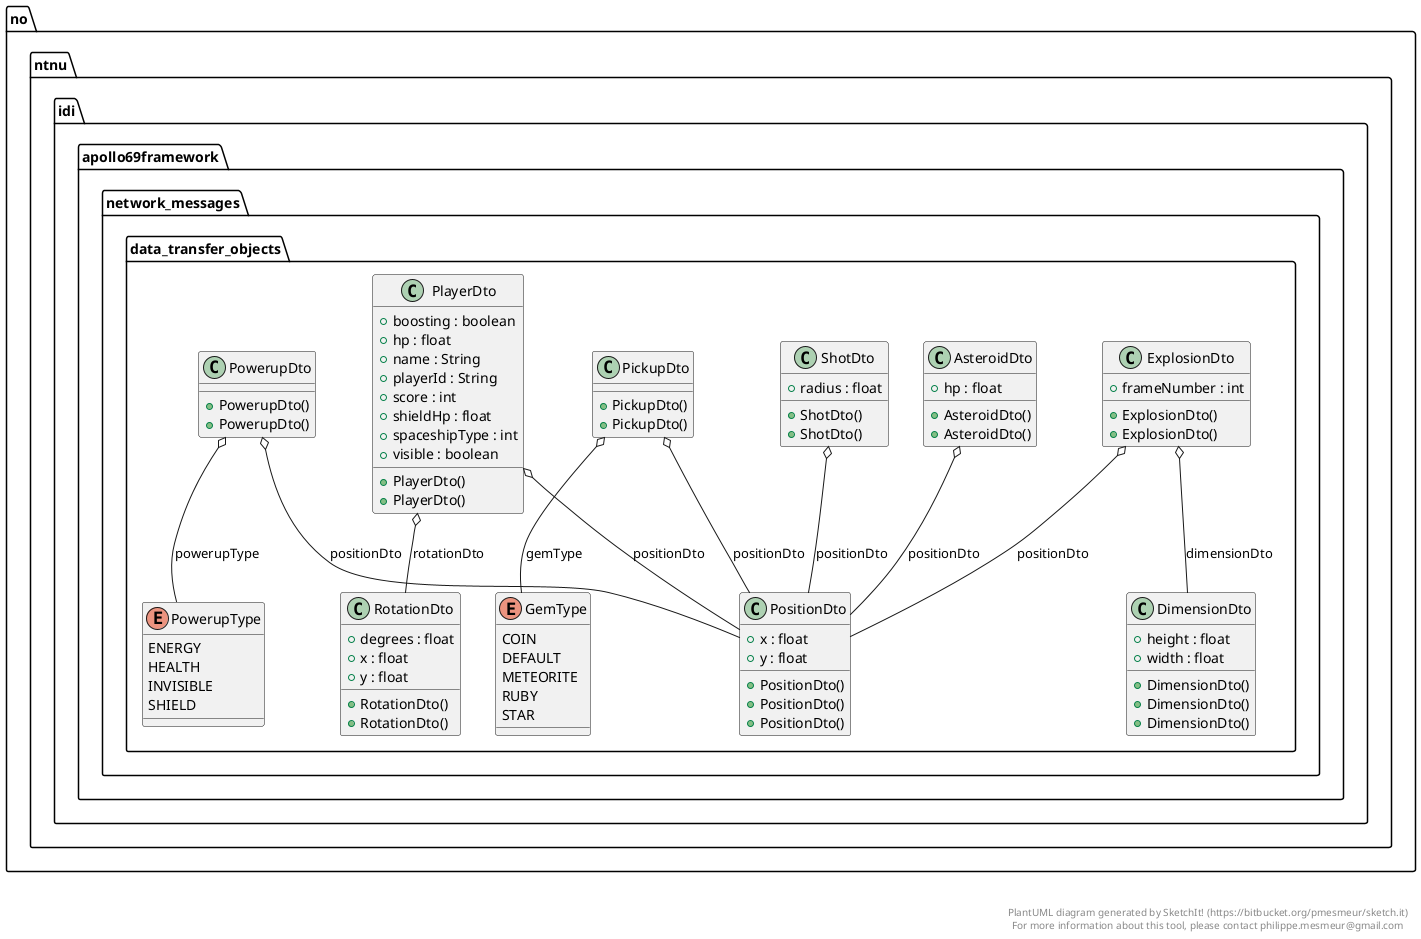 @startuml


  namespace no.ntnu.idi.apollo69framework {
    namespace network_messages {
      namespace data_transfer_objects {
        class no.ntnu.idi.apollo69framework.network_messages.data_transfer_objects.AsteroidDto {
            + hp : float
            + AsteroidDto()
            + AsteroidDto()
        }
      }
    }
  }
  

  namespace no.ntnu.idi.apollo69framework {
    namespace network_messages {
      namespace data_transfer_objects {
        class no.ntnu.idi.apollo69framework.network_messages.data_transfer_objects.DimensionDto {
            + height : float
            + width : float
            + DimensionDto()
            + DimensionDto()
            + DimensionDto()
        }
      }
    }
  }
  

  namespace no.ntnu.idi.apollo69framework {
    namespace network_messages {
      namespace data_transfer_objects {
        class no.ntnu.idi.apollo69framework.network_messages.data_transfer_objects.ExplosionDto {
            + frameNumber : int
            + ExplosionDto()
            + ExplosionDto()
        }
      }
    }
  }
  

  namespace no.ntnu.idi.apollo69framework {
    namespace network_messages {
      namespace data_transfer_objects {
        enum GemType {
          COIN
          DEFAULT
          METEORITE
          RUBY
          STAR
        }
      }
    }
  }
  

  namespace no.ntnu.idi.apollo69framework {
    namespace network_messages {
      namespace data_transfer_objects {
        class no.ntnu.idi.apollo69framework.network_messages.data_transfer_objects.PickupDto {
            + PickupDto()
            + PickupDto()
        }
      }
    }
  }
  

  namespace no.ntnu.idi.apollo69framework {
    namespace network_messages {
      namespace data_transfer_objects {
        class no.ntnu.idi.apollo69framework.network_messages.data_transfer_objects.PlayerDto {
            + boosting : boolean
            + hp : float
            + name : String
            + playerId : String
            + score : int
            + shieldHp : float
            + spaceshipType : int
            + visible : boolean
            + PlayerDto()
            + PlayerDto()
        }
      }
    }
  }
  

  namespace no.ntnu.idi.apollo69framework {
    namespace network_messages {
      namespace data_transfer_objects {
        class no.ntnu.idi.apollo69framework.network_messages.data_transfer_objects.PositionDto {
            + x : float
            + y : float
            + PositionDto()
            + PositionDto()
            + PositionDto()
        }
      }
    }
  }
  

  namespace no.ntnu.idi.apollo69framework {
    namespace network_messages {
      namespace data_transfer_objects {
        class no.ntnu.idi.apollo69framework.network_messages.data_transfer_objects.PowerupDto {
            + PowerupDto()
            + PowerupDto()
        }
      }
    }
  }
  

  namespace no.ntnu.idi.apollo69framework {
    namespace network_messages {
      namespace data_transfer_objects {
        enum PowerupType {
          ENERGY
          HEALTH
          INVISIBLE
          SHIELD
        }
      }
    }
  }
  

  namespace no.ntnu.idi.apollo69framework {
    namespace network_messages {
      namespace data_transfer_objects {
        class no.ntnu.idi.apollo69framework.network_messages.data_transfer_objects.RotationDto {
            + degrees : float
            + x : float
            + y : float
            + RotationDto()
            + RotationDto()
        }
      }
    }
  }
  

  namespace no.ntnu.idi.apollo69framework {
    namespace network_messages {
      namespace data_transfer_objects {
        class no.ntnu.idi.apollo69framework.network_messages.data_transfer_objects.ShotDto {
            + radius : float
            + ShotDto()
            + ShotDto()
        }
      }
    }
  }
  

  no.ntnu.idi.apollo69framework.network_messages.data_transfer_objects.AsteroidDto o-- no.ntnu.idi.apollo69framework.network_messages.data_transfer_objects.PositionDto : positionDto
  no.ntnu.idi.apollo69framework.network_messages.data_transfer_objects.ExplosionDto o-- no.ntnu.idi.apollo69framework.network_messages.data_transfer_objects.DimensionDto : dimensionDto
  no.ntnu.idi.apollo69framework.network_messages.data_transfer_objects.ExplosionDto o-- no.ntnu.idi.apollo69framework.network_messages.data_transfer_objects.PositionDto : positionDto
  no.ntnu.idi.apollo69framework.network_messages.data_transfer_objects.PickupDto o-- no.ntnu.idi.apollo69framework.network_messages.data_transfer_objects.GemType : gemType
  no.ntnu.idi.apollo69framework.network_messages.data_transfer_objects.PickupDto o-- no.ntnu.idi.apollo69framework.network_messages.data_transfer_objects.PositionDto : positionDto
  no.ntnu.idi.apollo69framework.network_messages.data_transfer_objects.PlayerDto o-- no.ntnu.idi.apollo69framework.network_messages.data_transfer_objects.PositionDto : positionDto
  no.ntnu.idi.apollo69framework.network_messages.data_transfer_objects.PlayerDto o-- no.ntnu.idi.apollo69framework.network_messages.data_transfer_objects.RotationDto : rotationDto
  no.ntnu.idi.apollo69framework.network_messages.data_transfer_objects.PowerupDto o-- no.ntnu.idi.apollo69framework.network_messages.data_transfer_objects.PositionDto : positionDto
  no.ntnu.idi.apollo69framework.network_messages.data_transfer_objects.PowerupDto o-- no.ntnu.idi.apollo69framework.network_messages.data_transfer_objects.PowerupType : powerupType
  no.ntnu.idi.apollo69framework.network_messages.data_transfer_objects.ShotDto o-- no.ntnu.idi.apollo69framework.network_messages.data_transfer_objects.PositionDto : positionDto


right footer


PlantUML diagram generated by SketchIt! (https://bitbucket.org/pmesmeur/sketch.it)
For more information about this tool, please contact philippe.mesmeur@gmail.com
endfooter

@enduml

